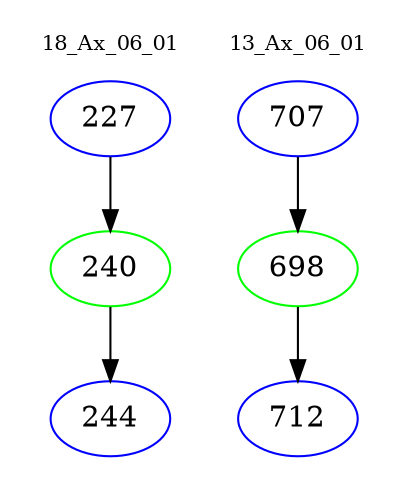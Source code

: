 digraph{
subgraph cluster_0 {
color = white
label = "18_Ax_06_01";
fontsize=10;
T0_227 [label="227", color="blue"]
T0_227 -> T0_240 [color="black"]
T0_240 [label="240", color="green"]
T0_240 -> T0_244 [color="black"]
T0_244 [label="244", color="blue"]
}
subgraph cluster_1 {
color = white
label = "13_Ax_06_01";
fontsize=10;
T1_707 [label="707", color="blue"]
T1_707 -> T1_698 [color="black"]
T1_698 [label="698", color="green"]
T1_698 -> T1_712 [color="black"]
T1_712 [label="712", color="blue"]
}
}
